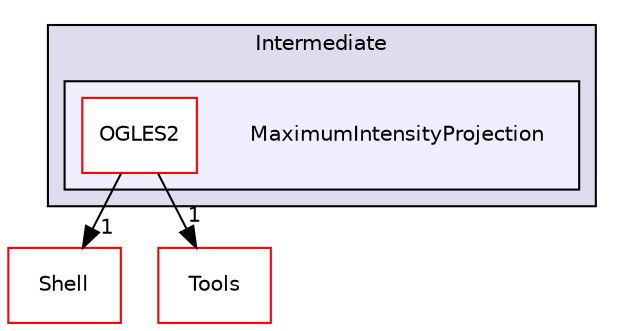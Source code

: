digraph "PVR/SDK_3.4/Examples/Intermediate/MaximumIntensityProjection" {
  compound=true
  node [ fontsize="10", fontname="Helvetica"];
  edge [ labelfontsize="10", labelfontname="Helvetica"];
  subgraph clusterdir_1fc4701d2c417cbbd376ebdde5d0b37f {
    graph [ bgcolor="#ddddee", pencolor="black", label="Intermediate" fontname="Helvetica", fontsize="10", URL="dir_1fc4701d2c417cbbd376ebdde5d0b37f.html"]
  subgraph clusterdir_6bdaa4b4b2bb62a5d3fd225acecfe59c {
    graph [ bgcolor="#eeeeff", pencolor="black", label="" URL="dir_6bdaa4b4b2bb62a5d3fd225acecfe59c.html"];
    dir_6bdaa4b4b2bb62a5d3fd225acecfe59c [shape=plaintext label="MaximumIntensityProjection"];
    dir_d908b6d0062110e162ff4ea8a16e1544 [shape=box label="OGLES2" color="red" fillcolor="white" style="filled" URL="dir_d908b6d0062110e162ff4ea8a16e1544.html"];
  }
  }
  dir_de41955a66a331b990d60d5323117a97 [shape=box label="Shell" fillcolor="white" style="filled" color="red" URL="dir_de41955a66a331b990d60d5323117a97.html"];
  dir_5222bd6691dac9df766f8a52293393a2 [shape=box label="Tools" fillcolor="white" style="filled" color="red" URL="dir_5222bd6691dac9df766f8a52293393a2.html"];
  dir_d908b6d0062110e162ff4ea8a16e1544->dir_de41955a66a331b990d60d5323117a97 [headlabel="1", labeldistance=1.5 headhref="dir_000759_000133.html"];
  dir_d908b6d0062110e162ff4ea8a16e1544->dir_5222bd6691dac9df766f8a52293393a2 [headlabel="1", labeldistance=1.5 headhref="dir_000759_001762.html"];
}
